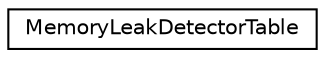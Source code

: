 digraph "Graphical Class Hierarchy"
{
 // LATEX_PDF_SIZE
  edge [fontname="Helvetica",fontsize="10",labelfontname="Helvetica",labelfontsize="10"];
  node [fontname="Helvetica",fontsize="10",shape=record];
  rankdir="LR";
  Node0 [label="MemoryLeakDetectorTable",height=0.2,width=0.4,color="black", fillcolor="white", style="filled",URL="$structMemoryLeakDetectorTable.html",tooltip=" "];
}
